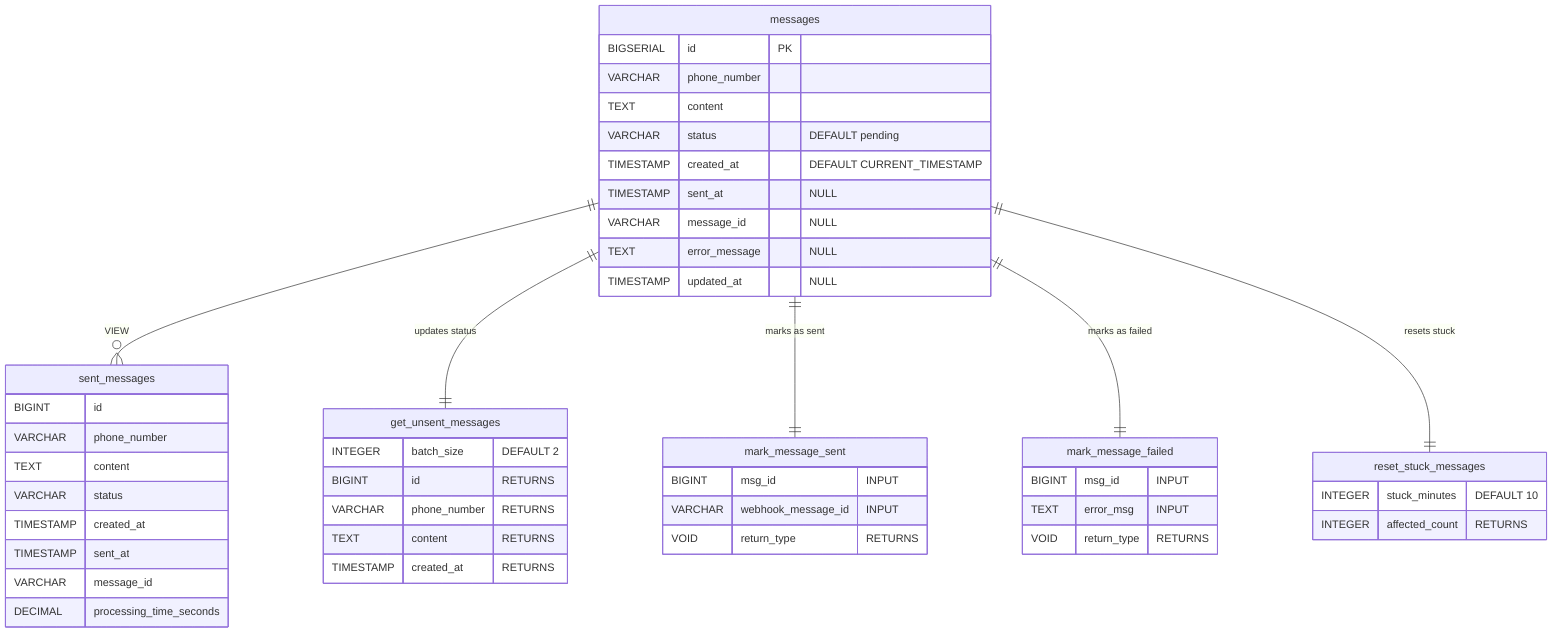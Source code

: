 erDiagram
    messages {
        BIGSERIAL id PK
        VARCHAR phone_number
        TEXT content
        VARCHAR status "DEFAULT pending"
        TIMESTAMP created_at "DEFAULT CURRENT_TIMESTAMP"
        TIMESTAMP sent_at "NULL"
        VARCHAR message_id "NULL"
        TEXT error_message "NULL"
        TIMESTAMP updated_at "NULL"
    }

    sent_messages {
        BIGINT id
        VARCHAR phone_number
        TEXT content
        VARCHAR status
        TIMESTAMP created_at
        TIMESTAMP sent_at
        VARCHAR message_id
        DECIMAL processing_time_seconds
    }

    get_unsent_messages {
        INTEGER batch_size "DEFAULT 2"
        BIGINT id "RETURNS"
        VARCHAR phone_number "RETURNS"
        TEXT content "RETURNS"
        TIMESTAMP created_at "RETURNS"
    }

    mark_message_sent {
        BIGINT msg_id "INPUT"
        VARCHAR webhook_message_id "INPUT"
        VOID return_type "RETURNS"
    }

    mark_message_failed {
        BIGINT msg_id "INPUT"
        TEXT error_msg "INPUT"
        VOID return_type "RETURNS"
    }

    reset_stuck_messages {
        INTEGER stuck_minutes "DEFAULT 10"
        INTEGER affected_count "RETURNS"
    }

    messages ||--o{ sent_messages : "VIEW"
    messages ||--|| get_unsent_messages : "updates status"
    messages ||--|| mark_message_sent : "marks as sent"
    messages ||--|| mark_message_failed : "marks as failed"
    messages ||--|| reset_stuck_messages : "resets stuck"